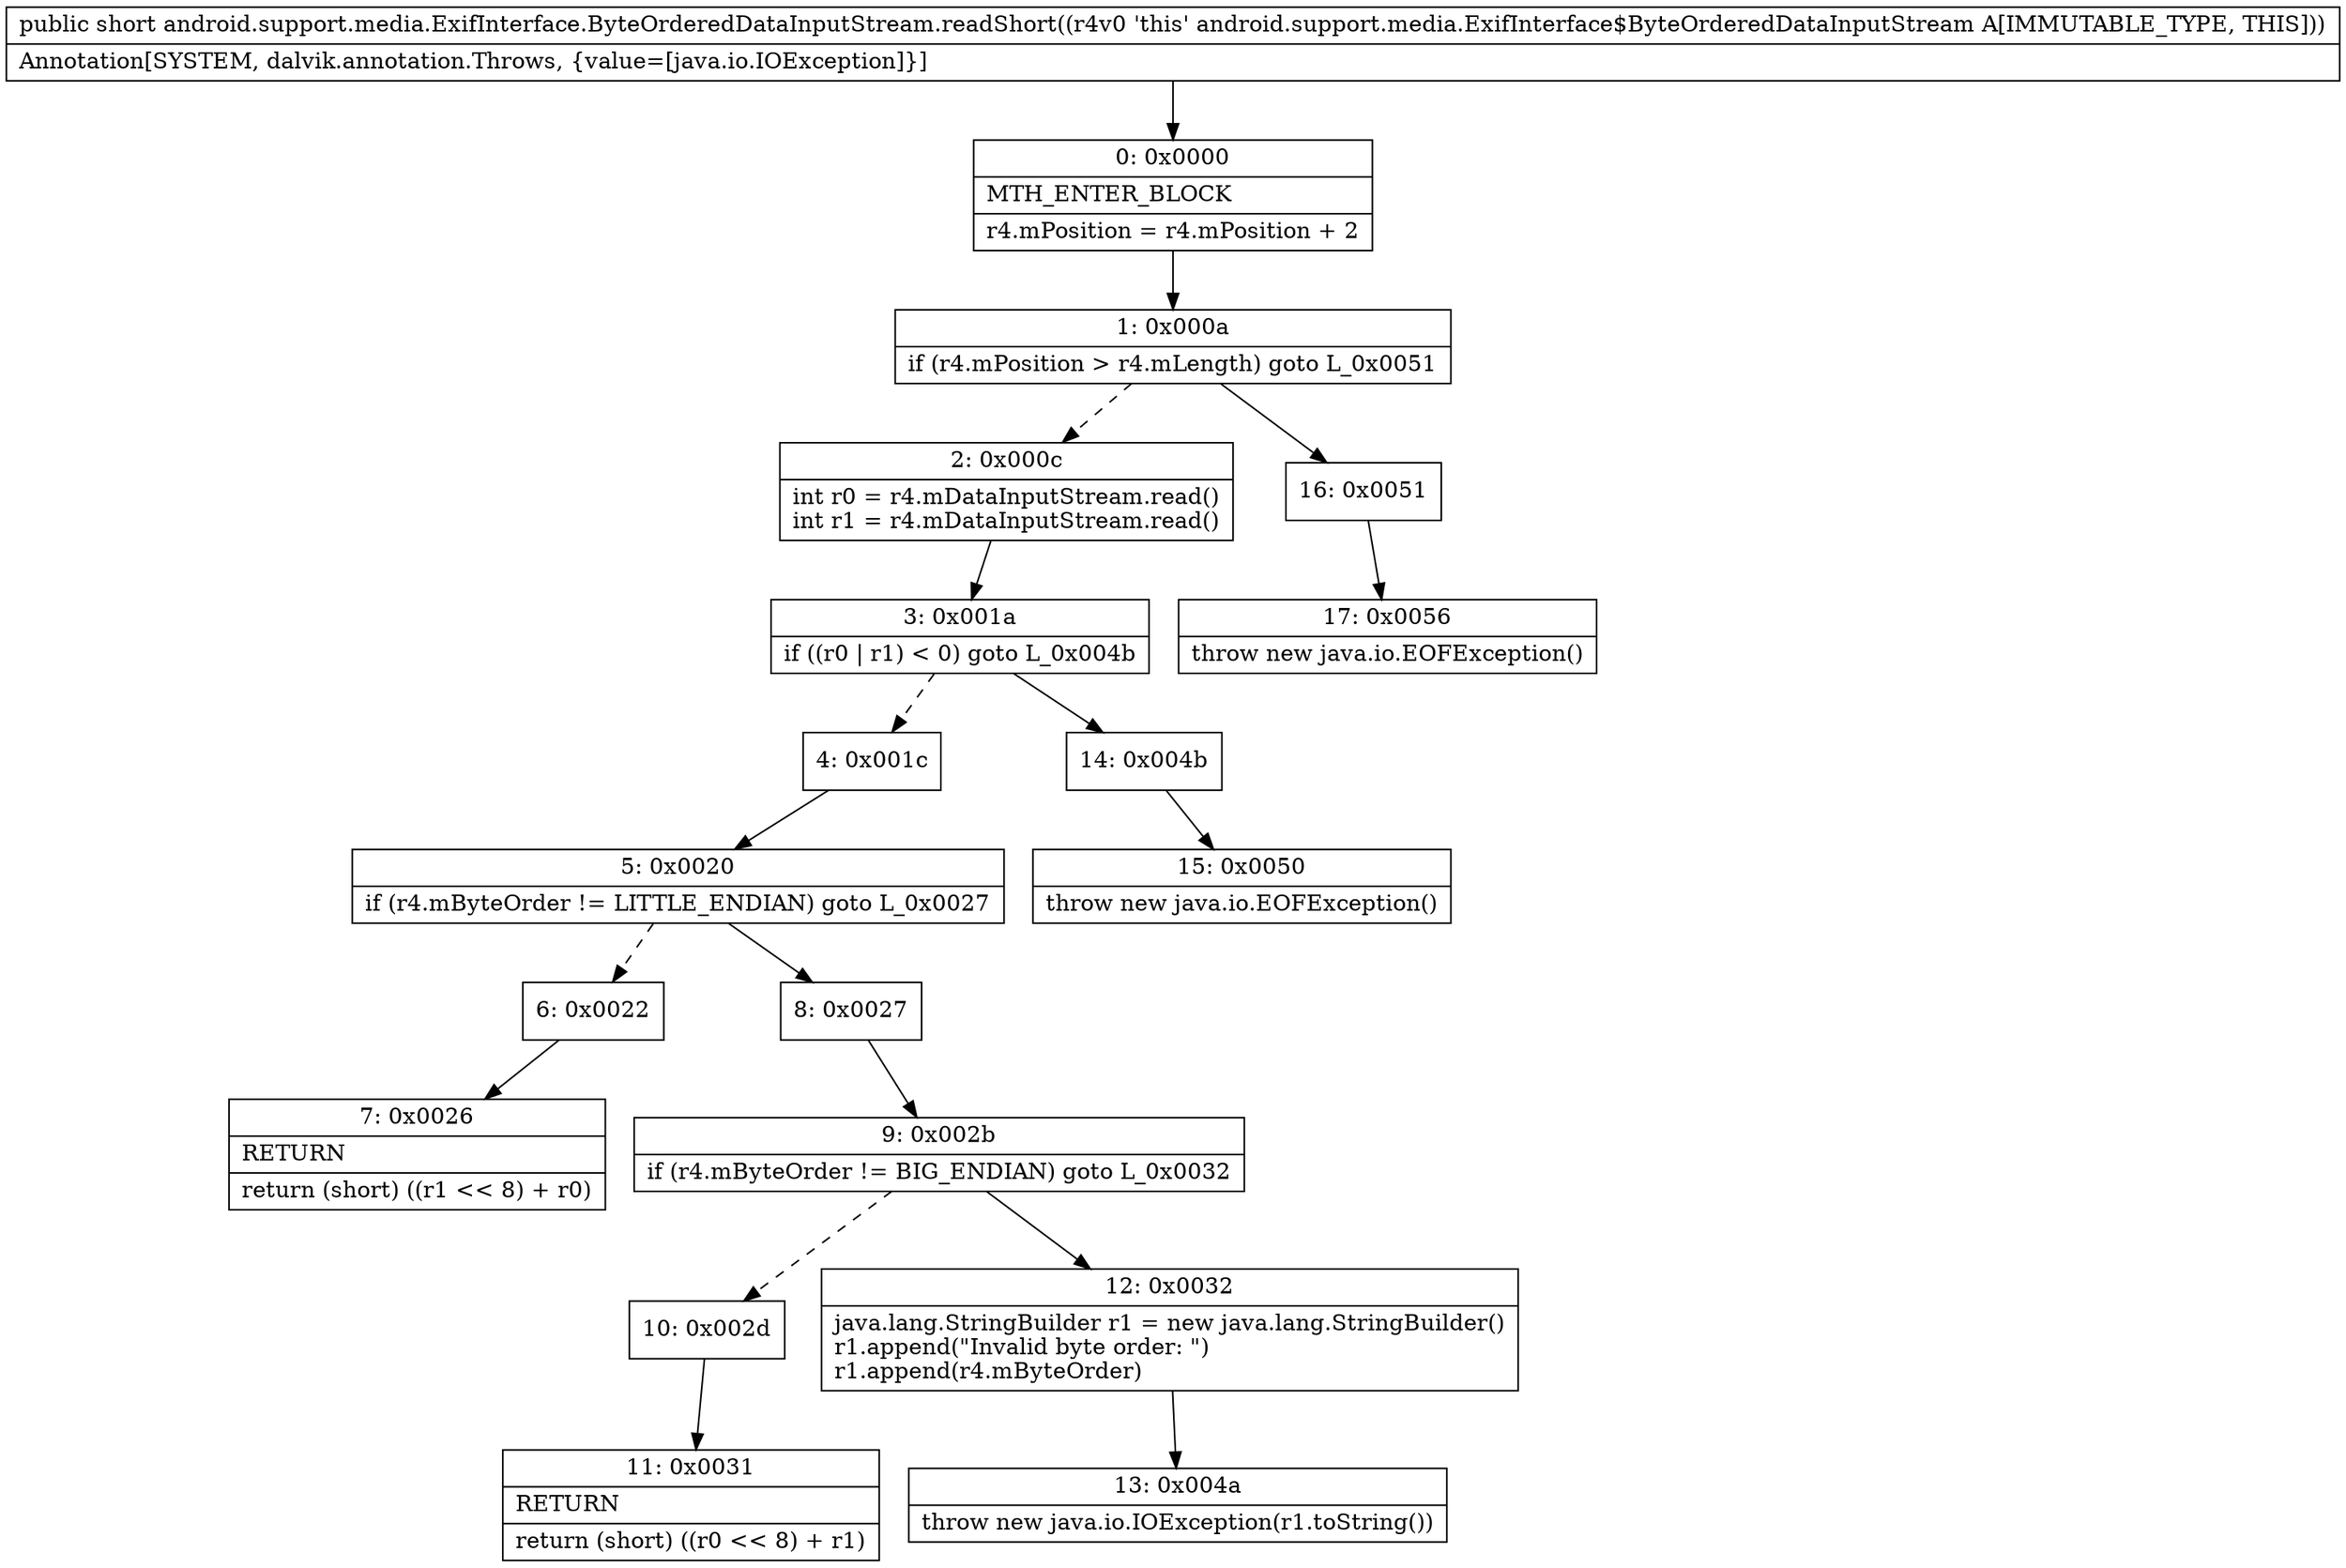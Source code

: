 digraph "CFG forandroid.support.media.ExifInterface.ByteOrderedDataInputStream.readShort()S" {
Node_0 [shape=record,label="{0\:\ 0x0000|MTH_ENTER_BLOCK\l|r4.mPosition = r4.mPosition + 2\l}"];
Node_1 [shape=record,label="{1\:\ 0x000a|if (r4.mPosition \> r4.mLength) goto L_0x0051\l}"];
Node_2 [shape=record,label="{2\:\ 0x000c|int r0 = r4.mDataInputStream.read()\lint r1 = r4.mDataInputStream.read()\l}"];
Node_3 [shape=record,label="{3\:\ 0x001a|if ((r0 \| r1) \< 0) goto L_0x004b\l}"];
Node_4 [shape=record,label="{4\:\ 0x001c}"];
Node_5 [shape=record,label="{5\:\ 0x0020|if (r4.mByteOrder != LITTLE_ENDIAN) goto L_0x0027\l}"];
Node_6 [shape=record,label="{6\:\ 0x0022}"];
Node_7 [shape=record,label="{7\:\ 0x0026|RETURN\l|return (short) ((r1 \<\< 8) + r0)\l}"];
Node_8 [shape=record,label="{8\:\ 0x0027}"];
Node_9 [shape=record,label="{9\:\ 0x002b|if (r4.mByteOrder != BIG_ENDIAN) goto L_0x0032\l}"];
Node_10 [shape=record,label="{10\:\ 0x002d}"];
Node_11 [shape=record,label="{11\:\ 0x0031|RETURN\l|return (short) ((r0 \<\< 8) + r1)\l}"];
Node_12 [shape=record,label="{12\:\ 0x0032|java.lang.StringBuilder r1 = new java.lang.StringBuilder()\lr1.append(\"Invalid byte order: \")\lr1.append(r4.mByteOrder)\l}"];
Node_13 [shape=record,label="{13\:\ 0x004a|throw new java.io.IOException(r1.toString())\l}"];
Node_14 [shape=record,label="{14\:\ 0x004b}"];
Node_15 [shape=record,label="{15\:\ 0x0050|throw new java.io.EOFException()\l}"];
Node_16 [shape=record,label="{16\:\ 0x0051}"];
Node_17 [shape=record,label="{17\:\ 0x0056|throw new java.io.EOFException()\l}"];
MethodNode[shape=record,label="{public short android.support.media.ExifInterface.ByteOrderedDataInputStream.readShort((r4v0 'this' android.support.media.ExifInterface$ByteOrderedDataInputStream A[IMMUTABLE_TYPE, THIS]))  | Annotation[SYSTEM, dalvik.annotation.Throws, \{value=[java.io.IOException]\}]\l}"];
MethodNode -> Node_0;
Node_0 -> Node_1;
Node_1 -> Node_2[style=dashed];
Node_1 -> Node_16;
Node_2 -> Node_3;
Node_3 -> Node_4[style=dashed];
Node_3 -> Node_14;
Node_4 -> Node_5;
Node_5 -> Node_6[style=dashed];
Node_5 -> Node_8;
Node_6 -> Node_7;
Node_8 -> Node_9;
Node_9 -> Node_10[style=dashed];
Node_9 -> Node_12;
Node_10 -> Node_11;
Node_12 -> Node_13;
Node_14 -> Node_15;
Node_16 -> Node_17;
}

